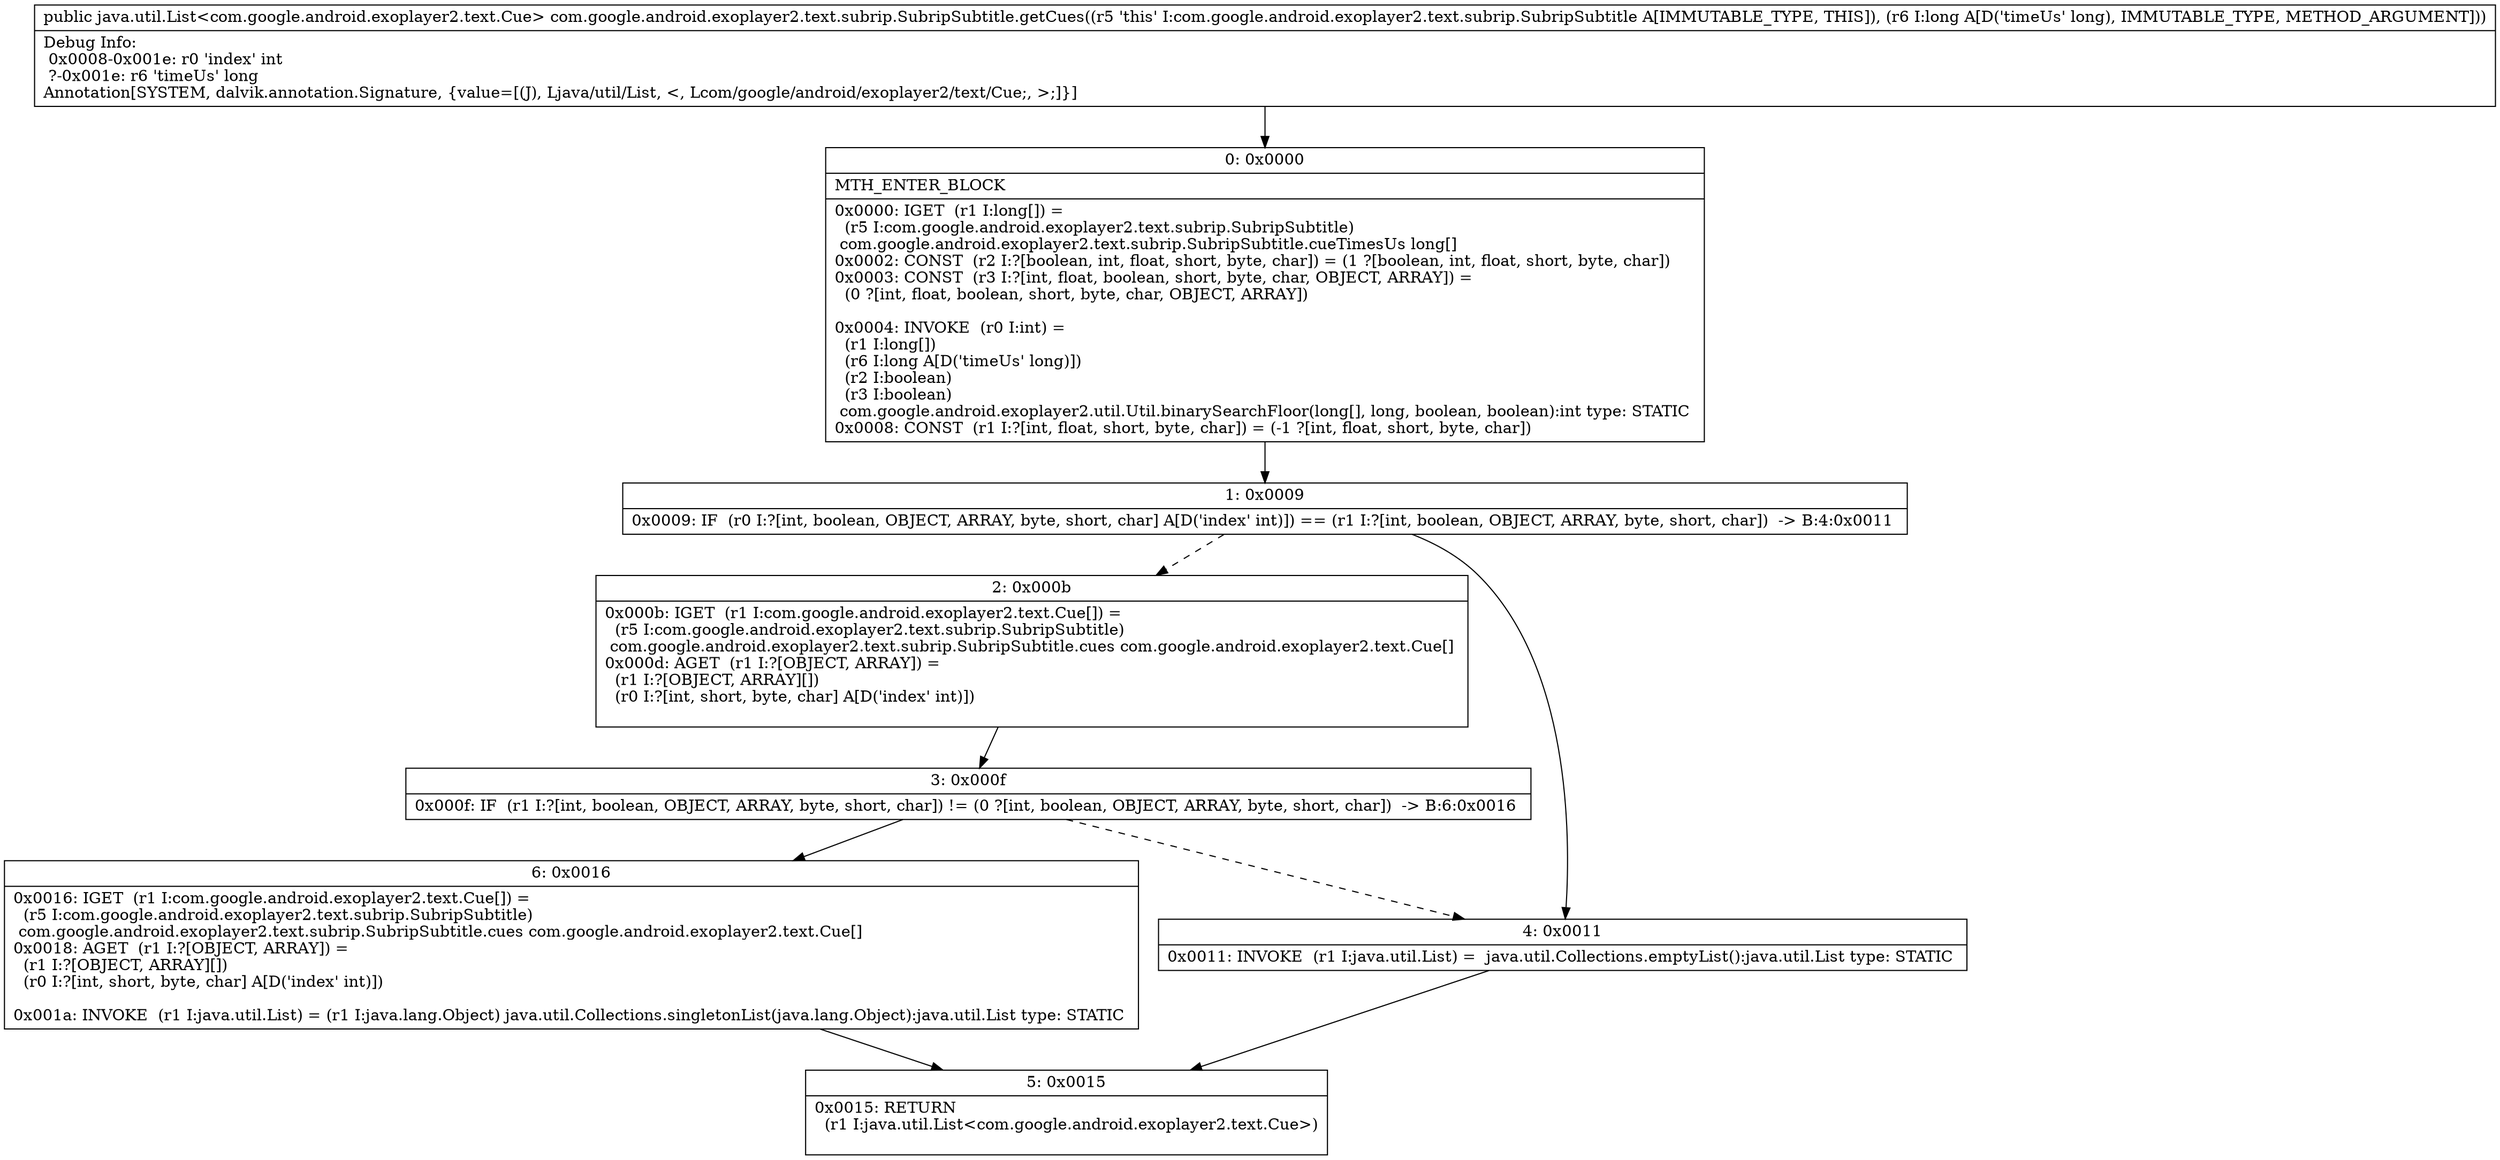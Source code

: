 digraph "CFG forcom.google.android.exoplayer2.text.subrip.SubripSubtitle.getCues(J)Ljava\/util\/List;" {
Node_0 [shape=record,label="{0\:\ 0x0000|MTH_ENTER_BLOCK\l|0x0000: IGET  (r1 I:long[]) = \l  (r5 I:com.google.android.exoplayer2.text.subrip.SubripSubtitle)\l com.google.android.exoplayer2.text.subrip.SubripSubtitle.cueTimesUs long[] \l0x0002: CONST  (r2 I:?[boolean, int, float, short, byte, char]) = (1 ?[boolean, int, float, short, byte, char]) \l0x0003: CONST  (r3 I:?[int, float, boolean, short, byte, char, OBJECT, ARRAY]) = \l  (0 ?[int, float, boolean, short, byte, char, OBJECT, ARRAY])\l \l0x0004: INVOKE  (r0 I:int) = \l  (r1 I:long[])\l  (r6 I:long A[D('timeUs' long)])\l  (r2 I:boolean)\l  (r3 I:boolean)\l com.google.android.exoplayer2.util.Util.binarySearchFloor(long[], long, boolean, boolean):int type: STATIC \l0x0008: CONST  (r1 I:?[int, float, short, byte, char]) = (\-1 ?[int, float, short, byte, char]) \l}"];
Node_1 [shape=record,label="{1\:\ 0x0009|0x0009: IF  (r0 I:?[int, boolean, OBJECT, ARRAY, byte, short, char] A[D('index' int)]) == (r1 I:?[int, boolean, OBJECT, ARRAY, byte, short, char])  \-\> B:4:0x0011 \l}"];
Node_2 [shape=record,label="{2\:\ 0x000b|0x000b: IGET  (r1 I:com.google.android.exoplayer2.text.Cue[]) = \l  (r5 I:com.google.android.exoplayer2.text.subrip.SubripSubtitle)\l com.google.android.exoplayer2.text.subrip.SubripSubtitle.cues com.google.android.exoplayer2.text.Cue[] \l0x000d: AGET  (r1 I:?[OBJECT, ARRAY]) = \l  (r1 I:?[OBJECT, ARRAY][])\l  (r0 I:?[int, short, byte, char] A[D('index' int)])\l \l}"];
Node_3 [shape=record,label="{3\:\ 0x000f|0x000f: IF  (r1 I:?[int, boolean, OBJECT, ARRAY, byte, short, char]) != (0 ?[int, boolean, OBJECT, ARRAY, byte, short, char])  \-\> B:6:0x0016 \l}"];
Node_4 [shape=record,label="{4\:\ 0x0011|0x0011: INVOKE  (r1 I:java.util.List) =  java.util.Collections.emptyList():java.util.List type: STATIC \l}"];
Node_5 [shape=record,label="{5\:\ 0x0015|0x0015: RETURN  \l  (r1 I:java.util.List\<com.google.android.exoplayer2.text.Cue\>)\l \l}"];
Node_6 [shape=record,label="{6\:\ 0x0016|0x0016: IGET  (r1 I:com.google.android.exoplayer2.text.Cue[]) = \l  (r5 I:com.google.android.exoplayer2.text.subrip.SubripSubtitle)\l com.google.android.exoplayer2.text.subrip.SubripSubtitle.cues com.google.android.exoplayer2.text.Cue[] \l0x0018: AGET  (r1 I:?[OBJECT, ARRAY]) = \l  (r1 I:?[OBJECT, ARRAY][])\l  (r0 I:?[int, short, byte, char] A[D('index' int)])\l \l0x001a: INVOKE  (r1 I:java.util.List) = (r1 I:java.lang.Object) java.util.Collections.singletonList(java.lang.Object):java.util.List type: STATIC \l}"];
MethodNode[shape=record,label="{public java.util.List\<com.google.android.exoplayer2.text.Cue\> com.google.android.exoplayer2.text.subrip.SubripSubtitle.getCues((r5 'this' I:com.google.android.exoplayer2.text.subrip.SubripSubtitle A[IMMUTABLE_TYPE, THIS]), (r6 I:long A[D('timeUs' long), IMMUTABLE_TYPE, METHOD_ARGUMENT]))  | Debug Info:\l  0x0008\-0x001e: r0 'index' int\l  ?\-0x001e: r6 'timeUs' long\lAnnotation[SYSTEM, dalvik.annotation.Signature, \{value=[(J), Ljava\/util\/List, \<, Lcom\/google\/android\/exoplayer2\/text\/Cue;, \>;]\}]\l}"];
MethodNode -> Node_0;
Node_0 -> Node_1;
Node_1 -> Node_2[style=dashed];
Node_1 -> Node_4;
Node_2 -> Node_3;
Node_3 -> Node_4[style=dashed];
Node_3 -> Node_6;
Node_4 -> Node_5;
Node_6 -> Node_5;
}

